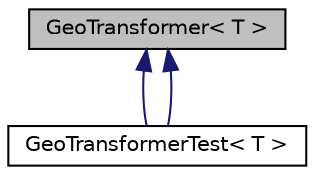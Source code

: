 digraph "GeoTransformer&lt; T &gt;"
{
  edge [fontname="Helvetica",fontsize="10",labelfontname="Helvetica",labelfontsize="10"];
  node [fontname="Helvetica",fontsize="10",shape=record];
  Node0 [label="GeoTransformer\< T \>",height=0.2,width=0.4,color="black", fillcolor="grey75", style="filled", fontcolor="black"];
  Node0 -> Node1 [dir="back",color="midnightblue",fontsize="10",style="solid",fontname="Helvetica"];
  Node1 [label="GeoTransformerTest\< T \>",height=0.2,width=0.4,color="black", fillcolor="white", style="filled",URL="$classGeoTransformerTest.html"];
  Node0 -> Node1 [dir="back",color="midnightblue",fontsize="10",style="solid",fontname="Helvetica"];
}
